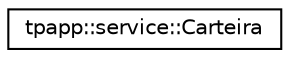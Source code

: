 digraph "Graphical Class Hierarchy"
{
 // LATEX_PDF_SIZE
  edge [fontname="Helvetica",fontsize="10",labelfontname="Helvetica",labelfontsize="10"];
  node [fontname="Helvetica",fontsize="10",shape=record];
  rankdir="LR";
  Node0 [label="tpapp::service::Carteira",height=0.2,width=0.4,color="black", fillcolor="white", style="filled",URL="$classtpapp_1_1service_1_1Carteira.html",tooltip=" "];
}
